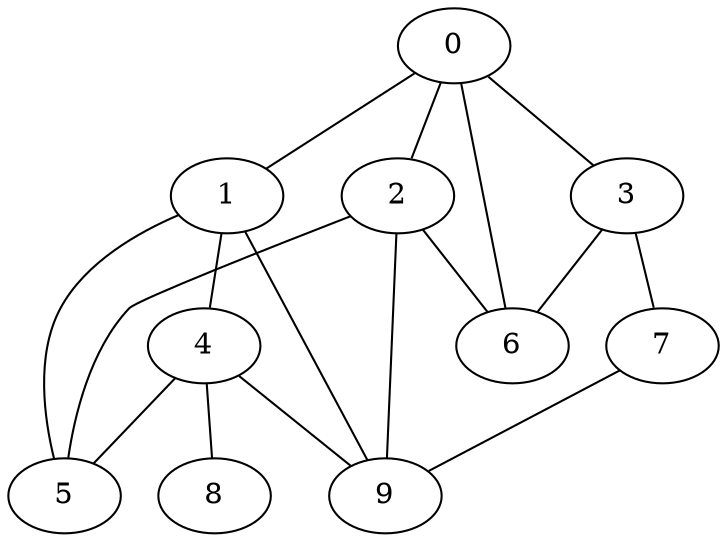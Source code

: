 
graph graphname {
    0 -- 1
0 -- 2
0 -- 3
0 -- 6
1 -- 4
1 -- 5
1 -- 9
2 -- 6
2 -- 9
2 -- 5
3 -- 6
3 -- 7
4 -- 8
4 -- 9
4 -- 5
7 -- 9

}

